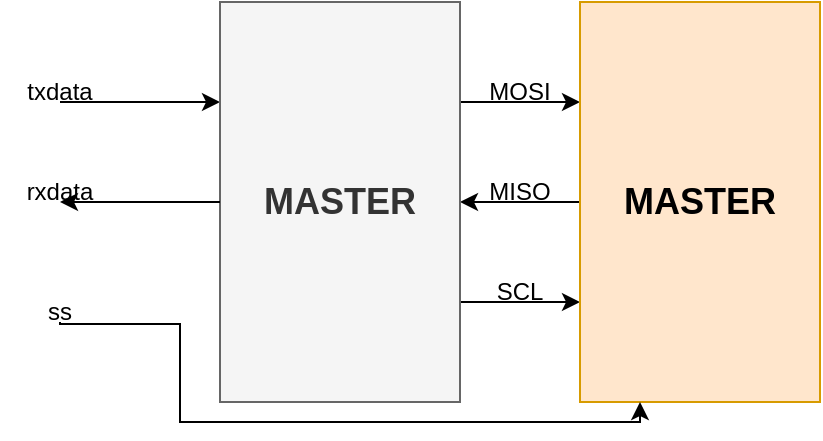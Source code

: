 <mxfile version="26.0.16">
  <diagram name="페이지-1" id="P2zVNhwwsgNUPbniAP3K">
    <mxGraphModel dx="792" dy="1180" grid="1" gridSize="10" guides="1" tooltips="1" connect="1" arrows="1" fold="1" page="1" pageScale="1" pageWidth="1169" pageHeight="827" math="0" shadow="0">
      <root>
        <mxCell id="0" />
        <mxCell id="1" parent="0" />
        <mxCell id="EHeW1iRniFNbXstogo1z-2" value="" style="endArrow=classic;html=1;rounded=0;entryX=0;entryY=0.25;entryDx=0;entryDy=0;" parent="1" target="EHeW1iRniFNbXstogo1z-3" edge="1">
          <mxGeometry width="50" height="50" relative="1" as="geometry">
            <mxPoint x="140" y="290" as="sourcePoint" />
            <mxPoint x="180" y="310.0" as="targetPoint" />
          </mxGeometry>
        </mxCell>
        <mxCell id="EHeW1iRniFNbXstogo1z-5" style="edgeStyle=orthogonalEdgeStyle;rounded=0;orthogonalLoop=1;jettySize=auto;html=1;exitX=1;exitY=0.25;exitDx=0;exitDy=0;entryX=0;entryY=0.25;entryDx=0;entryDy=0;" parent="1" source="EHeW1iRniFNbXstogo1z-3" target="EHeW1iRniFNbXstogo1z-4" edge="1">
          <mxGeometry relative="1" as="geometry" />
        </mxCell>
        <mxCell id="EHeW1iRniFNbXstogo1z-6" style="edgeStyle=orthogonalEdgeStyle;rounded=0;orthogonalLoop=1;jettySize=auto;html=1;exitX=0;exitY=0.5;exitDx=0;exitDy=0;entryX=1;entryY=0.5;entryDx=0;entryDy=0;" parent="1" source="EHeW1iRniFNbXstogo1z-4" target="EHeW1iRniFNbXstogo1z-3" edge="1">
          <mxGeometry relative="1" as="geometry" />
        </mxCell>
        <mxCell id="EHeW1iRniFNbXstogo1z-7" style="edgeStyle=orthogonalEdgeStyle;rounded=0;orthogonalLoop=1;jettySize=auto;html=1;exitX=1;exitY=0.75;exitDx=0;exitDy=0;entryX=0;entryY=0.75;entryDx=0;entryDy=0;" parent="1" source="EHeW1iRniFNbXstogo1z-3" target="EHeW1iRniFNbXstogo1z-4" edge="1">
          <mxGeometry relative="1" as="geometry" />
        </mxCell>
        <mxCell id="EHeW1iRniFNbXstogo1z-3" value="MASTER" style="rounded=0;whiteSpace=wrap;html=1;fontSize=18;fontStyle=1;fillColor=#f5f5f5;fontColor=#333333;strokeColor=#666666;" parent="1" vertex="1">
          <mxGeometry x="220" y="240" width="120" height="200" as="geometry" />
        </mxCell>
        <mxCell id="EHeW1iRniFNbXstogo1z-4" value="MASTER" style="rounded=0;whiteSpace=wrap;html=1;fontSize=18;fontStyle=1;fillColor=#ffe6cc;strokeColor=#d79b00;" parent="1" vertex="1">
          <mxGeometry x="400" y="240" width="120" height="200" as="geometry" />
        </mxCell>
        <mxCell id="EHeW1iRniFNbXstogo1z-9" value="" style="endArrow=classic;html=1;rounded=0;entryX=0;entryY=0.5;entryDx=0;entryDy=0;exitX=0;exitY=0.5;exitDx=0;exitDy=0;" parent="1" edge="1" source="EHeW1iRniFNbXstogo1z-3">
          <mxGeometry width="50" height="50" relative="1" as="geometry">
            <mxPoint x="180" y="330.0" as="sourcePoint" />
            <mxPoint x="140" y="340" as="targetPoint" />
          </mxGeometry>
        </mxCell>
        <mxCell id="EHeW1iRniFNbXstogo1z-10" value="" style="endArrow=classic;html=1;rounded=0;entryX=0.25;entryY=1;entryDx=0;entryDy=0;edgeStyle=orthogonalEdgeStyle;" parent="1" target="EHeW1iRniFNbXstogo1z-4" edge="1">
          <mxGeometry width="50" height="50" relative="1" as="geometry">
            <mxPoint x="140" y="400" as="sourcePoint" />
            <mxPoint x="190" y="400.0" as="targetPoint" />
            <Array as="points">
              <mxPoint x="140" y="401" />
              <mxPoint x="200" y="401" />
              <mxPoint x="200" y="450" />
              <mxPoint x="430" y="450" />
            </Array>
          </mxGeometry>
        </mxCell>
        <mxCell id="EHeW1iRniFNbXstogo1z-14" value="txdata" style="text;html=1;align=center;verticalAlign=middle;whiteSpace=wrap;rounded=0;" parent="1" vertex="1">
          <mxGeometry x="110" y="280" width="60" height="10" as="geometry" />
        </mxCell>
        <mxCell id="EHeW1iRniFNbXstogo1z-15" value="rxdata" style="text;html=1;align=center;verticalAlign=middle;whiteSpace=wrap;rounded=0;" parent="1" vertex="1">
          <mxGeometry x="110" y="330" width="60" height="10" as="geometry" />
        </mxCell>
        <mxCell id="EHeW1iRniFNbXstogo1z-16" value="ss" style="text;html=1;align=center;verticalAlign=middle;whiteSpace=wrap;rounded=0;" parent="1" vertex="1">
          <mxGeometry x="110" y="390" width="60" height="10" as="geometry" />
        </mxCell>
        <mxCell id="EHeW1iRniFNbXstogo1z-17" value="MOSI" style="text;html=1;align=center;verticalAlign=middle;whiteSpace=wrap;rounded=0;" parent="1" vertex="1">
          <mxGeometry x="340" y="280" width="60" height="10" as="geometry" />
        </mxCell>
        <mxCell id="EHeW1iRniFNbXstogo1z-18" value="MISO" style="text;html=1;align=center;verticalAlign=middle;whiteSpace=wrap;rounded=0;" parent="1" vertex="1">
          <mxGeometry x="340" y="330" width="60" height="10" as="geometry" />
        </mxCell>
        <mxCell id="EHeW1iRniFNbXstogo1z-19" value="SCL" style="text;html=1;align=center;verticalAlign=middle;whiteSpace=wrap;rounded=0;" parent="1" vertex="1">
          <mxGeometry x="340" y="380" width="60" height="10" as="geometry" />
        </mxCell>
      </root>
    </mxGraphModel>
  </diagram>
</mxfile>
